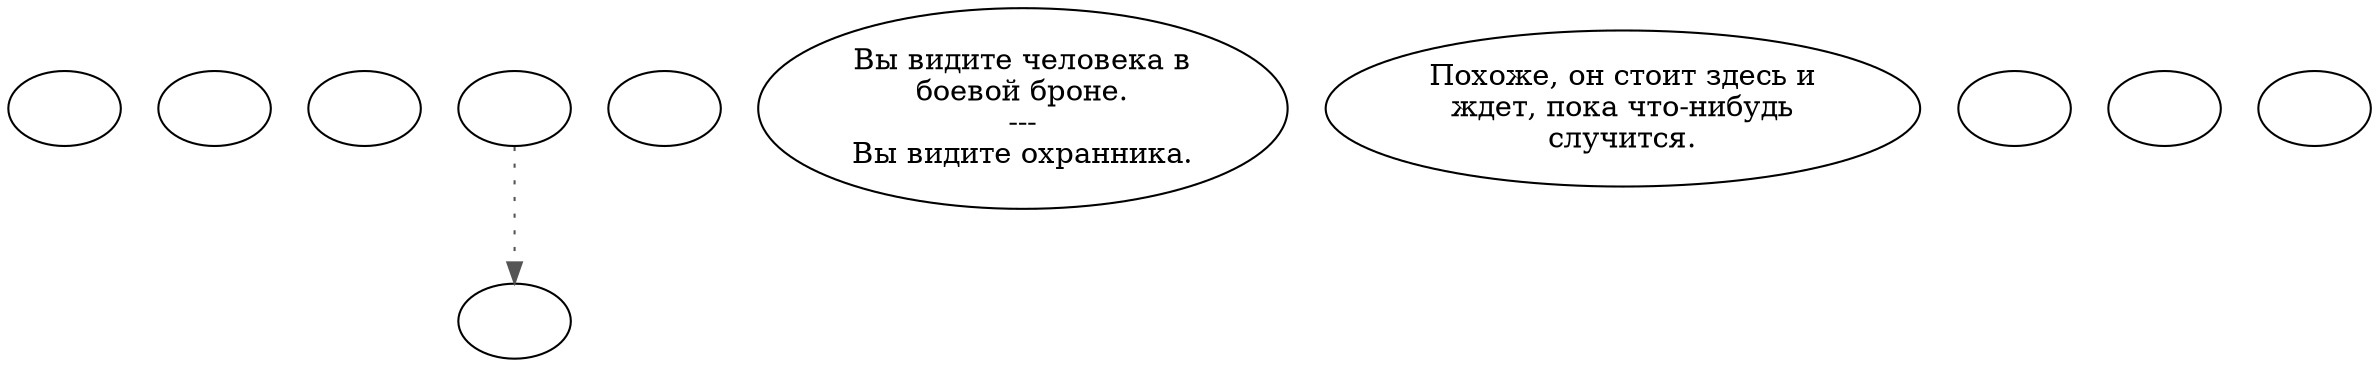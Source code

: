 digraph scbgrd {
  "pickup_p_proc" [style=filled       fillcolor="#FFFFFF"       color="#000000"]
  "pickup_p_proc" [label=""]
  "start" [style=filled       fillcolor="#FFFFFF"       color="#000000"]
  "start" [label=""]
  "critter_p_proc" [style=filled       fillcolor="#FFFFFF"       color="#000000"]
  "critter_p_proc" [label=""]
  "talk_p_proc" [style=filled       fillcolor="#FFFFFF"       color="#000000"]
  "talk_p_proc" -> "Node001" [style=dotted color="#555555"]
  "talk_p_proc" [label=""]
  "destroy_p_proc" [style=filled       fillcolor="#FFFFFF"       color="#000000"]
  "destroy_p_proc" [label=""]
  "look_at_p_proc" [style=filled       fillcolor="#FFFFFF"       color="#000000"]
  "look_at_p_proc" [label="Вы видите человека в\nбоевой броне.\n---\nВы видите охранника."]
  "description_p_proc" [style=filled       fillcolor="#FFFFFF"       color="#000000"]
  "description_p_proc" [label="Похоже, он стоит здесь и\nждет, пока что-нибудь\nслучится."]
  "use_skill_on_p_proc" [style=filled       fillcolor="#FFFFFF"       color="#000000"]
  "use_skill_on_p_proc" [label=""]
  "damage_p_proc" [style=filled       fillcolor="#FFFFFF"       color="#000000"]
  "damage_p_proc" [label=""]
  "map_enter_p_proc" [style=filled       fillcolor="#FFFFFF"       color="#000000"]
  "map_enter_p_proc" [label=""]
  "Node001" [style=filled       fillcolor="#FFFFFF"       color="#000000"]
  "Node001" [label=""]
}
